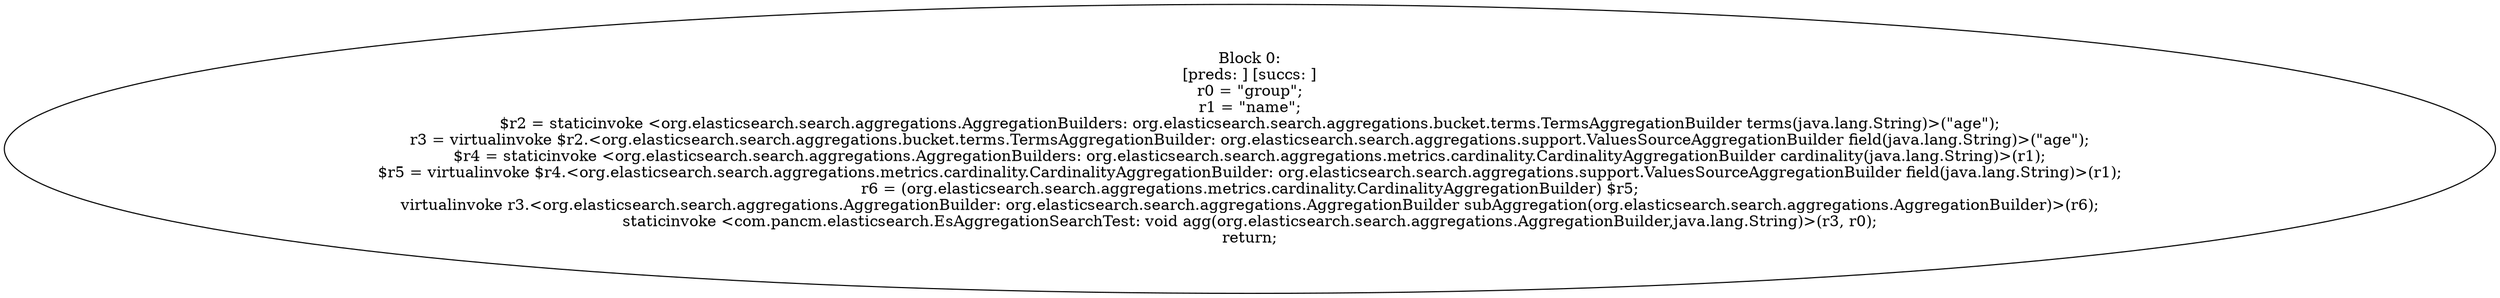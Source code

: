 digraph "unitGraph" {
    "Block 0:
[preds: ] [succs: ]
r0 = \"group\";
r1 = \"name\";
$r2 = staticinvoke <org.elasticsearch.search.aggregations.AggregationBuilders: org.elasticsearch.search.aggregations.bucket.terms.TermsAggregationBuilder terms(java.lang.String)>(\"age\");
r3 = virtualinvoke $r2.<org.elasticsearch.search.aggregations.bucket.terms.TermsAggregationBuilder: org.elasticsearch.search.aggregations.support.ValuesSourceAggregationBuilder field(java.lang.String)>(\"age\");
$r4 = staticinvoke <org.elasticsearch.search.aggregations.AggregationBuilders: org.elasticsearch.search.aggregations.metrics.cardinality.CardinalityAggregationBuilder cardinality(java.lang.String)>(r1);
$r5 = virtualinvoke $r4.<org.elasticsearch.search.aggregations.metrics.cardinality.CardinalityAggregationBuilder: org.elasticsearch.search.aggregations.support.ValuesSourceAggregationBuilder field(java.lang.String)>(r1);
r6 = (org.elasticsearch.search.aggregations.metrics.cardinality.CardinalityAggregationBuilder) $r5;
virtualinvoke r3.<org.elasticsearch.search.aggregations.AggregationBuilder: org.elasticsearch.search.aggregations.AggregationBuilder subAggregation(org.elasticsearch.search.aggregations.AggregationBuilder)>(r6);
staticinvoke <com.pancm.elasticsearch.EsAggregationSearchTest: void agg(org.elasticsearch.search.aggregations.AggregationBuilder,java.lang.String)>(r3, r0);
return;
"
}
